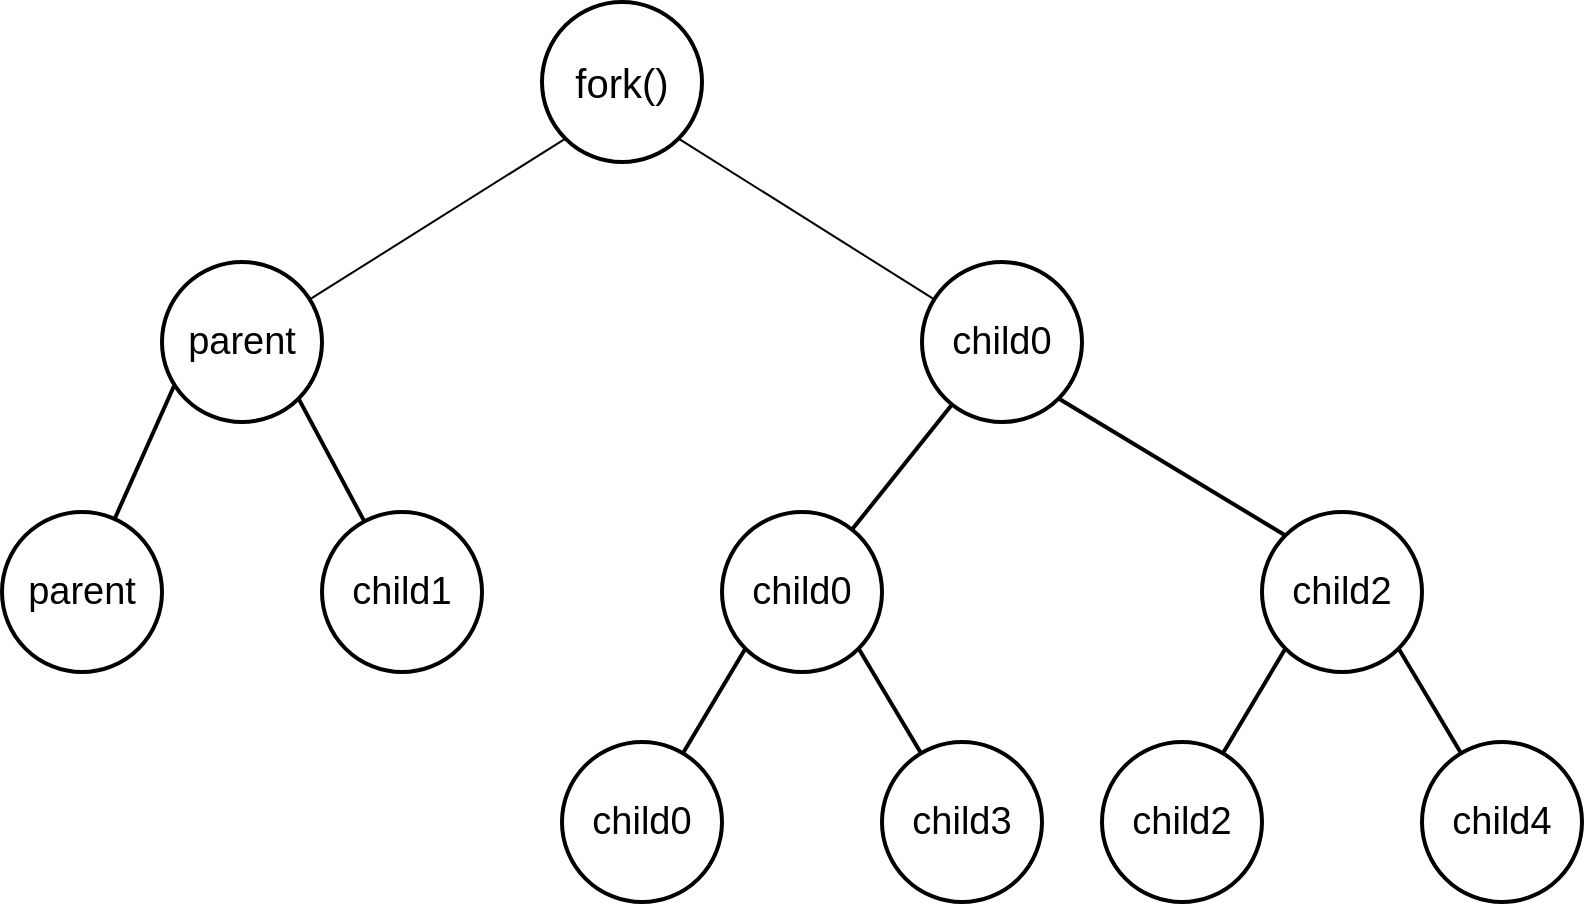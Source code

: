<mxfile version="24.7.16">
  <diagram name="Page-1" id="10a91c8b-09ff-31b1-d368-03940ed4cc9e">
    <mxGraphModel dx="2074" dy="738" grid="1" gridSize="10" guides="1" tooltips="1" connect="1" arrows="1" fold="1" page="1" pageScale="1" pageWidth="1100" pageHeight="850" background="none" math="0" shadow="0">
      <root>
        <mxCell id="0" />
        <mxCell id="1" parent="0" />
        <mxCell id="M0jYh73kNdw7qBkvu5jj-14" value="&lt;font style=&quot;font-size: 20px;&quot;&gt;fork()&lt;/font&gt;" style="ellipse;whiteSpace=wrap;html=1;aspect=fixed;strokeWidth=2;" vertex="1" parent="1">
          <mxGeometry x="440" y="110" width="80" height="80" as="geometry" />
        </mxCell>
        <mxCell id="M0jYh73kNdw7qBkvu5jj-24" value="" style="endArrow=none;html=1;rounded=0;entryX=0;entryY=1;entryDx=0;entryDy=0;" edge="1" parent="1" source="M0jYh73kNdw7qBkvu5jj-33" target="M0jYh73kNdw7qBkvu5jj-14">
          <mxGeometry width="50" height="50" relative="1" as="geometry">
            <mxPoint x="400" y="270" as="sourcePoint" />
            <mxPoint x="452" y="218" as="targetPoint" />
          </mxGeometry>
        </mxCell>
        <mxCell id="M0jYh73kNdw7qBkvu5jj-25" value="" style="endArrow=none;html=1;rounded=0;entryX=1;entryY=1;entryDx=0;entryDy=0;" edge="1" parent="1" source="M0jYh73kNdw7qBkvu5jj-38" target="M0jYh73kNdw7qBkvu5jj-14">
          <mxGeometry width="50" height="50" relative="1" as="geometry">
            <mxPoint x="560" y="270" as="sourcePoint" />
            <mxPoint x="510" y="220" as="targetPoint" />
          </mxGeometry>
        </mxCell>
        <mxCell id="M0jYh73kNdw7qBkvu5jj-33" value="parent" style="ellipse;whiteSpace=wrap;html=1;aspect=fixed;strokeWidth=2;fontSize=19;" vertex="1" parent="1">
          <mxGeometry x="250" y="240" width="80" height="80" as="geometry" />
        </mxCell>
        <mxCell id="M0jYh73kNdw7qBkvu5jj-34" value="" style="endArrow=none;html=1;rounded=0;entryX=0.075;entryY=0.775;entryDx=0;entryDy=0;entryPerimeter=0;strokeWidth=2;" edge="1" parent="1" target="M0jYh73kNdw7qBkvu5jj-33" source="M0jYh73kNdw7qBkvu5jj-47">
          <mxGeometry width="50" height="50" relative="1" as="geometry">
            <mxPoint x="210" y="360" as="sourcePoint" />
            <mxPoint x="260" y="310" as="targetPoint" />
          </mxGeometry>
        </mxCell>
        <mxCell id="M0jYh73kNdw7qBkvu5jj-35" value="" style="endArrow=none;html=1;rounded=0;entryX=1;entryY=1;entryDx=0;entryDy=0;strokeWidth=2;" edge="1" parent="1" target="M0jYh73kNdw7qBkvu5jj-33" source="M0jYh73kNdw7qBkvu5jj-48">
          <mxGeometry width="50" height="50" relative="1" as="geometry">
            <mxPoint x="370" y="360" as="sourcePoint" />
            <mxPoint x="320" y="310" as="targetPoint" />
          </mxGeometry>
        </mxCell>
        <mxCell id="M0jYh73kNdw7qBkvu5jj-38" value="child0" style="ellipse;whiteSpace=wrap;html=1;aspect=fixed;strokeWidth=2;fontSize=19;" vertex="1" parent="1">
          <mxGeometry x="630" y="240" width="80" height="80" as="geometry" />
        </mxCell>
        <mxCell id="M0jYh73kNdw7qBkvu5jj-39" value="" style="endArrow=none;html=1;rounded=0;strokeWidth=2;" edge="1" parent="1" target="M0jYh73kNdw7qBkvu5jj-38" source="M0jYh73kNdw7qBkvu5jj-41">
          <mxGeometry width="50" height="50" relative="1" as="geometry">
            <mxPoint x="500" y="360" as="sourcePoint" />
            <mxPoint x="550" y="310" as="targetPoint" />
          </mxGeometry>
        </mxCell>
        <mxCell id="M0jYh73kNdw7qBkvu5jj-40" value="" style="endArrow=none;html=1;rounded=0;exitX=0;exitY=1;exitDx=0;exitDy=0;entryX=1;entryY=1;entryDx=0;entryDy=0;strokeWidth=2;" edge="1" parent="1" target="M0jYh73kNdw7qBkvu5jj-38" source="M0jYh73kNdw7qBkvu5jj-54">
          <mxGeometry width="50" height="50" relative="1" as="geometry">
            <mxPoint x="841.716" y="376.716" as="sourcePoint" />
            <mxPoint x="610" y="310" as="targetPoint" />
          </mxGeometry>
        </mxCell>
        <mxCell id="M0jYh73kNdw7qBkvu5jj-41" value="child0" style="ellipse;whiteSpace=wrap;html=1;aspect=fixed;direction=south;strokeWidth=2;fontSize=19;" vertex="1" parent="1">
          <mxGeometry x="530" y="365" width="80" height="80" as="geometry" />
        </mxCell>
        <mxCell id="M0jYh73kNdw7qBkvu5jj-42" value="" style="endArrow=none;html=1;rounded=0;entryX=1;entryY=1;entryDx=0;entryDy=0;strokeWidth=2;" edge="1" parent="1" target="M0jYh73kNdw7qBkvu5jj-41" source="M0jYh73kNdw7qBkvu5jj-49">
          <mxGeometry width="50" height="50" relative="1" as="geometry">
            <mxPoint x="490" y="485" as="sourcePoint" />
            <mxPoint x="540" y="435" as="targetPoint" />
          </mxGeometry>
        </mxCell>
        <mxCell id="M0jYh73kNdw7qBkvu5jj-43" value="" style="endArrow=none;html=1;rounded=0;entryX=1;entryY=0;entryDx=0;entryDy=0;strokeWidth=2;" edge="1" parent="1" target="M0jYh73kNdw7qBkvu5jj-41" source="M0jYh73kNdw7qBkvu5jj-52">
          <mxGeometry width="50" height="50" relative="1" as="geometry">
            <mxPoint x="650" y="485" as="sourcePoint" />
            <mxPoint x="600" y="435" as="targetPoint" />
          </mxGeometry>
        </mxCell>
        <mxCell id="M0jYh73kNdw7qBkvu5jj-47" value="parent" style="ellipse;whiteSpace=wrap;html=1;aspect=fixed;strokeWidth=2;fontSize=19;" vertex="1" parent="1">
          <mxGeometry x="170" y="365" width="80" height="80" as="geometry" />
        </mxCell>
        <mxCell id="M0jYh73kNdw7qBkvu5jj-48" value="child1" style="ellipse;whiteSpace=wrap;html=1;aspect=fixed;strokeWidth=2;fontSize=19;" vertex="1" parent="1">
          <mxGeometry x="330" y="365" width="80" height="80" as="geometry" />
        </mxCell>
        <mxCell id="M0jYh73kNdw7qBkvu5jj-49" value="child0" style="ellipse;whiteSpace=wrap;html=1;aspect=fixed;direction=south;strokeWidth=2;fontSize=19;" vertex="1" parent="1">
          <mxGeometry x="450" y="480" width="80" height="80" as="geometry" />
        </mxCell>
        <mxCell id="M0jYh73kNdw7qBkvu5jj-52" value="child3" style="ellipse;whiteSpace=wrap;html=1;aspect=fixed;direction=south;strokeWidth=2;fontSize=19;" vertex="1" parent="1">
          <mxGeometry x="610" y="480" width="80" height="80" as="geometry" />
        </mxCell>
        <mxCell id="M0jYh73kNdw7qBkvu5jj-54" value="child2" style="ellipse;whiteSpace=wrap;html=1;aspect=fixed;direction=south;strokeWidth=2;fontSize=19;" vertex="1" parent="1">
          <mxGeometry x="800" y="365" width="80" height="80" as="geometry" />
        </mxCell>
        <mxCell id="M0jYh73kNdw7qBkvu5jj-55" value="" style="endArrow=none;html=1;rounded=0;entryX=1;entryY=1;entryDx=0;entryDy=0;strokeWidth=2;" edge="1" parent="1" source="M0jYh73kNdw7qBkvu5jj-57" target="M0jYh73kNdw7qBkvu5jj-54">
          <mxGeometry width="50" height="50" relative="1" as="geometry">
            <mxPoint x="760" y="485" as="sourcePoint" />
            <mxPoint x="810" y="435" as="targetPoint" />
          </mxGeometry>
        </mxCell>
        <mxCell id="M0jYh73kNdw7qBkvu5jj-56" value="" style="endArrow=none;html=1;rounded=0;entryX=1;entryY=0;entryDx=0;entryDy=0;strokeWidth=2;" edge="1" parent="1" source="M0jYh73kNdw7qBkvu5jj-58" target="M0jYh73kNdw7qBkvu5jj-54">
          <mxGeometry width="50" height="50" relative="1" as="geometry">
            <mxPoint x="920" y="485" as="sourcePoint" />
            <mxPoint x="870" y="435" as="targetPoint" />
          </mxGeometry>
        </mxCell>
        <mxCell id="M0jYh73kNdw7qBkvu5jj-57" value="child2" style="ellipse;whiteSpace=wrap;html=1;aspect=fixed;direction=south;strokeWidth=2;fontSize=19;" vertex="1" parent="1">
          <mxGeometry x="720" y="480" width="80" height="80" as="geometry" />
        </mxCell>
        <mxCell id="M0jYh73kNdw7qBkvu5jj-58" value="child4" style="ellipse;whiteSpace=wrap;html=1;aspect=fixed;direction=south;strokeWidth=2;fontSize=19;" vertex="1" parent="1">
          <mxGeometry x="880" y="480" width="80" height="80" as="geometry" />
        </mxCell>
      </root>
    </mxGraphModel>
  </diagram>
</mxfile>
